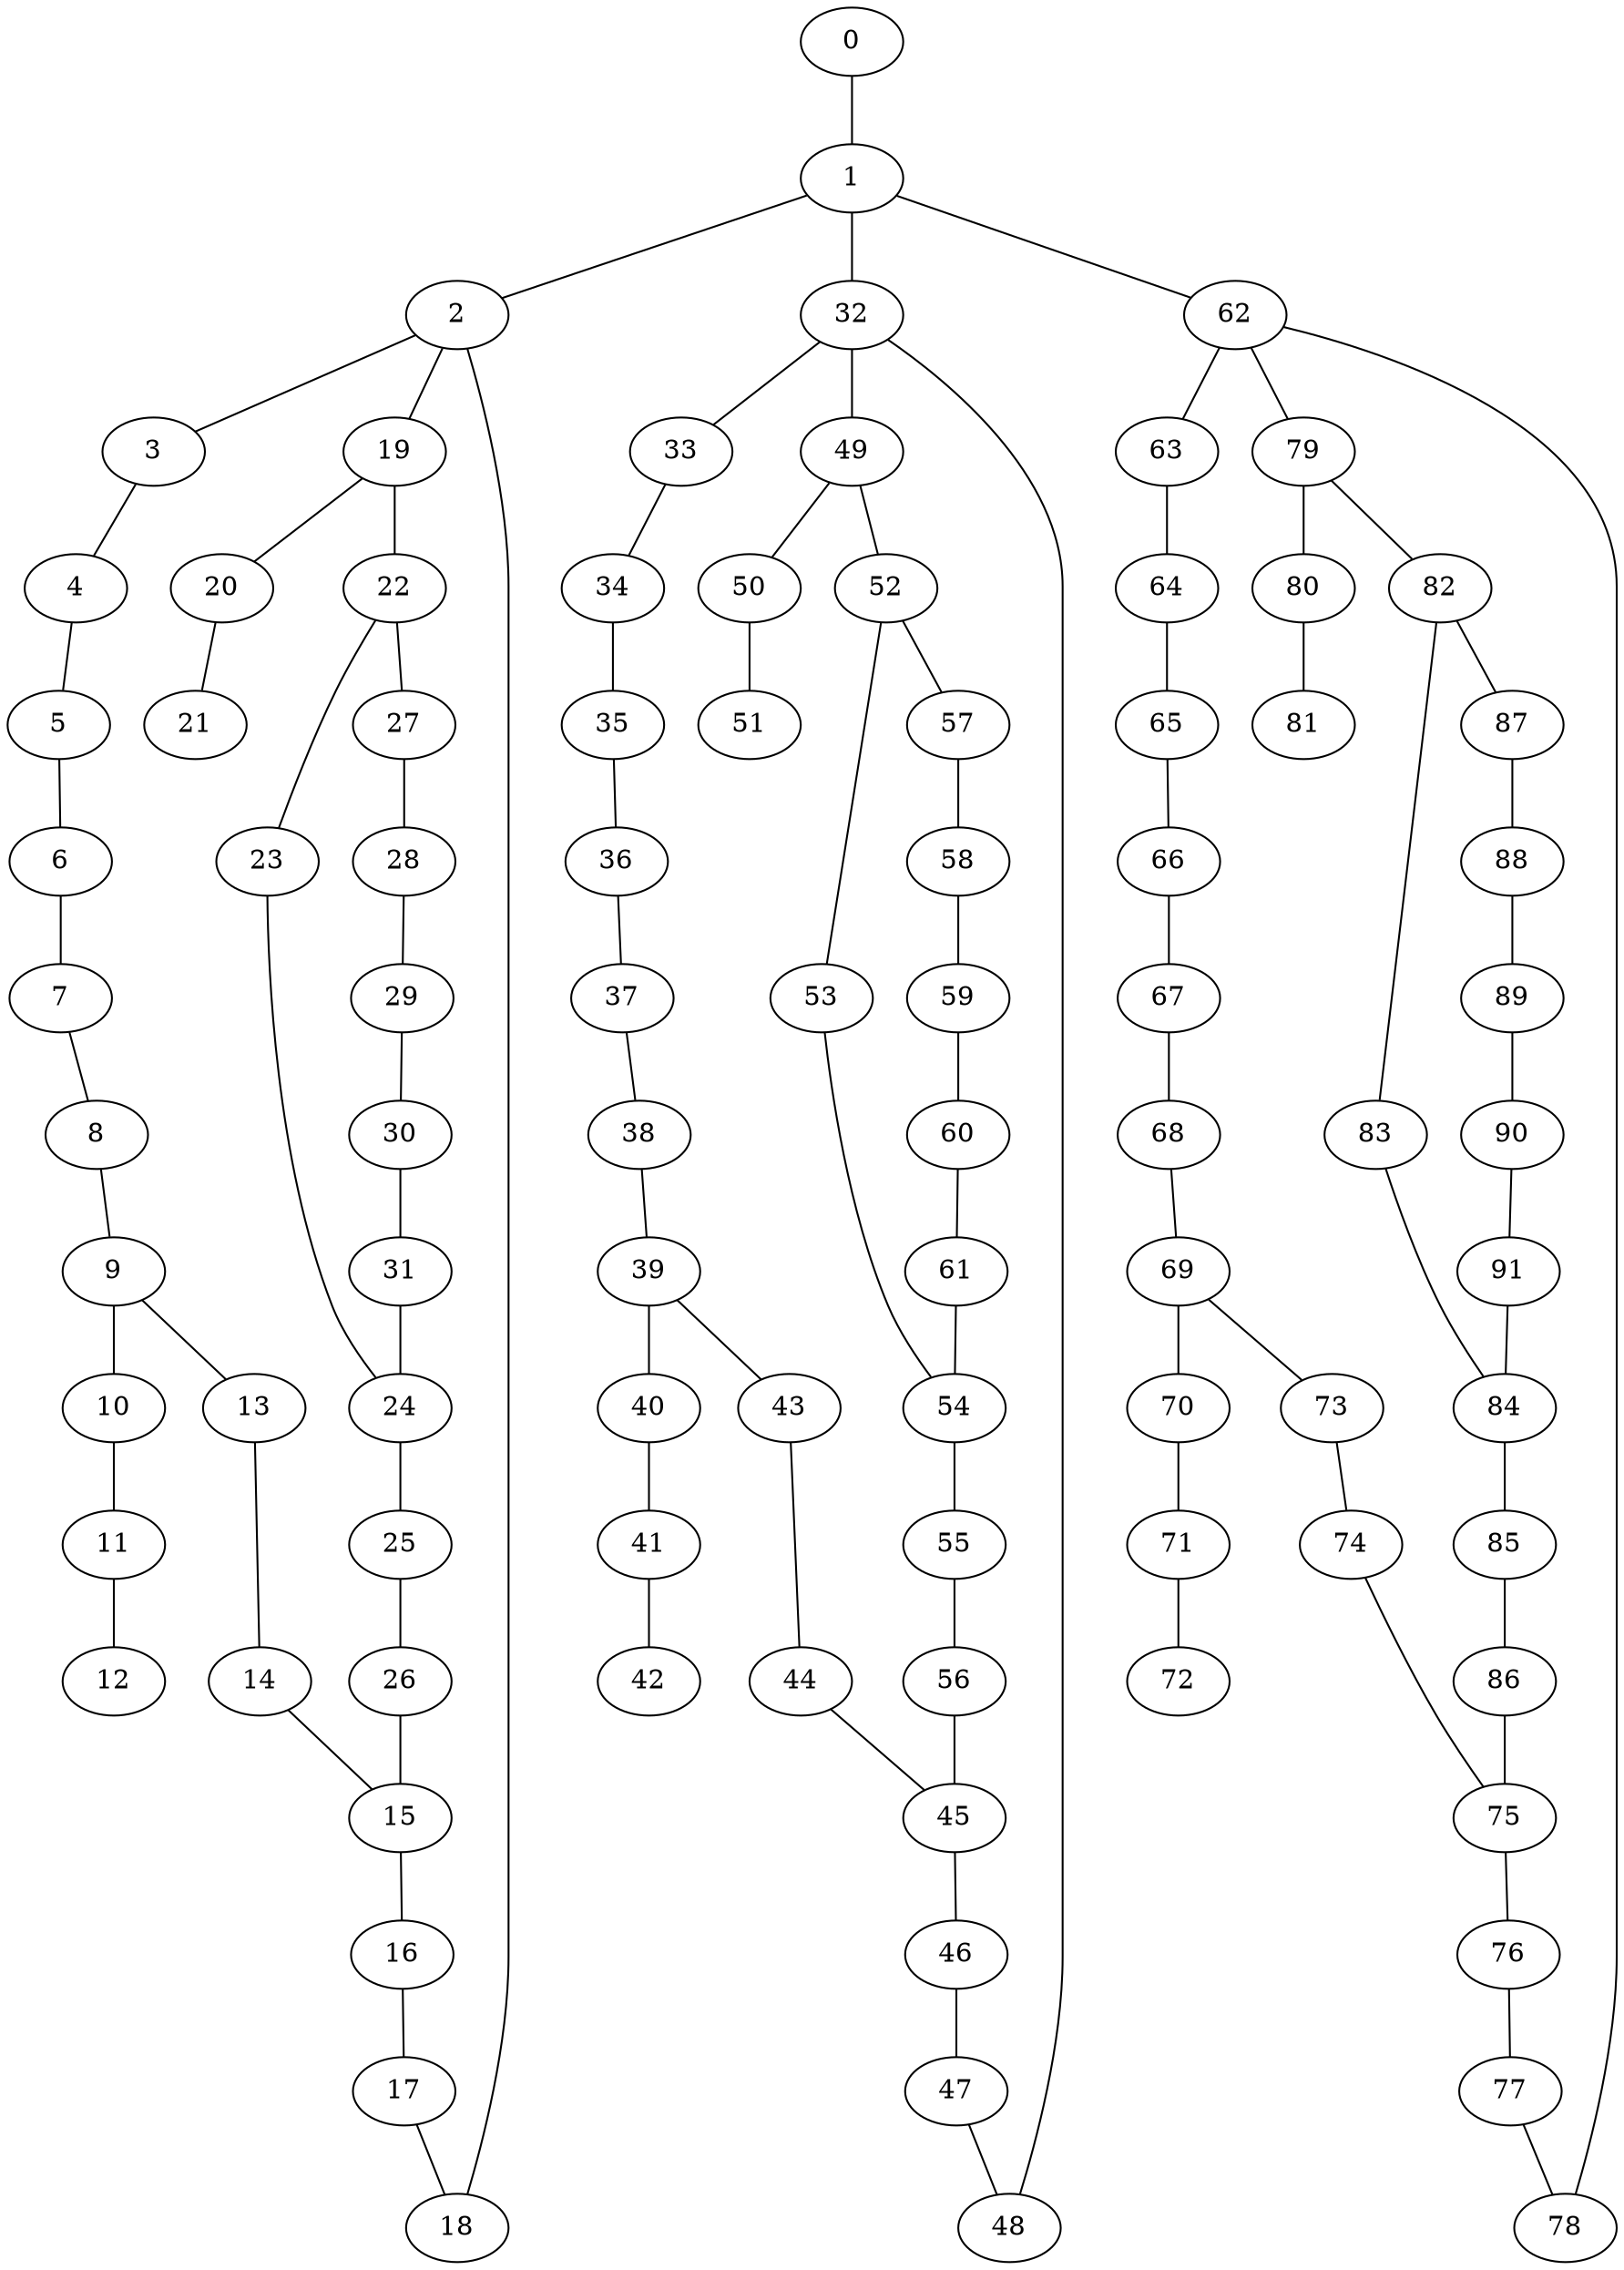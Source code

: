 graph G {
0;
1;
2;
3;
4;
5;
6;
7;
8;
9;
10;
11;
12;
13;
14;
15;
16;
17;
18;
19;
20;
21;
22;
23;
24;
25;
26;
27;
28;
29;
30;
31;
32;
33;
34;
35;
36;
37;
38;
39;
40;
41;
42;
43;
44;
45;
46;
47;
48;
49;
50;
51;
52;
53;
54;
55;
56;
57;
58;
59;
60;
61;
62;
63;
64;
65;
66;
67;
68;
69;
70;
71;
72;
73;
74;
75;
76;
77;
78;
79;
80;
81;
82;
83;
84;
85;
86;
87;
88;
89;
90;
91;
0--1 ;
1--2 ;
2--3 ;
3--4 ;
4--5 ;
5--6 ;
6--7 ;
7--8 ;
8--9 ;
9--10 ;
10--11 ;
11--12 ;
9--13 ;
13--14 ;
14--15 ;
15--16 ;
16--17 ;
17--18 ;
18--2 ;
2--19 ;
19--20 ;
20--21 ;
19--22 ;
22--23 ;
23--24 ;
24--25 ;
25--26 ;
26--15 ;
22--27 ;
27--28 ;
28--29 ;
29--30 ;
30--31 ;
31--24 ;
1--32 ;
32--33 ;
33--34 ;
34--35 ;
35--36 ;
36--37 ;
37--38 ;
38--39 ;
39--40 ;
40--41 ;
41--42 ;
39--43 ;
43--44 ;
44--45 ;
45--46 ;
46--47 ;
47--48 ;
48--32 ;
32--49 ;
49--50 ;
50--51 ;
49--52 ;
52--53 ;
53--54 ;
54--55 ;
55--56 ;
56--45 ;
52--57 ;
57--58 ;
58--59 ;
59--60 ;
60--61 ;
61--54 ;
1--62 ;
62--63 ;
63--64 ;
64--65 ;
65--66 ;
66--67 ;
67--68 ;
68--69 ;
69--70 ;
70--71 ;
71--72 ;
69--73 ;
73--74 ;
74--75 ;
75--76 ;
76--77 ;
77--78 ;
78--62 ;
62--79 ;
79--80 ;
80--81 ;
79--82 ;
82--83 ;
83--84 ;
84--85 ;
85--86 ;
86--75 ;
82--87 ;
87--88 ;
88--89 ;
89--90 ;
90--91 ;
91--84 ;
}
